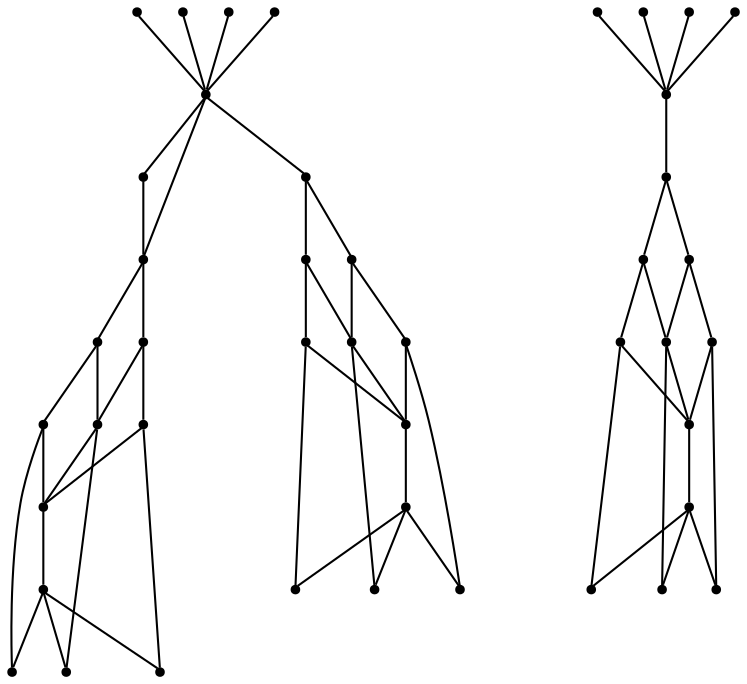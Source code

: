 graph {
  node [shape=point,comment="{\"directed\":false,\"doi\":\"10.1007/978-3-319-73915-1_18\",\"figure\":\"6\"}"]

  v0 [pos="1488.4485261830087,1016.2857889297641"]
  v1 [pos="1488.4485261830087,1522.7134471335635"]
  v2 [pos="1400.3752292794832,494.4414349760468"]
  v3 [pos="1400.3752292794832,736.6457957503171"]
  v4 [pos="1400.3752292794832,1016.2857889297641"]
  v5 [pos="1400.3752292794832,1522.7134471335635"]
  v6 [pos="1400.375229279483,2029.1450954616714"]
  v7 [pos="1059.0770513811085,840.1359489662896"]
  v8 [pos="1059.0770513811085,322.69844090903007"]
  v9 [pos="1059.0770513811085,377.7461958668273"]
  v10 [pos="1488.4485261830087,2029.1450954616714"]
  v11 [pos="1444.4092547090158,934.8144451937742"]
  v12 [pos="1444.4092547090158,1441.2441064081825"]
  v13 [pos="1444.4092547090158,1947.6718123027108"]
  v14 [pos="1400.375229279483,868.7589705684027"]
  v15 [pos="1400.375229279483,1104.3602002103944"]
  v16 [pos="1400.375229279483,1181.4268282358123"]
  v17 [pos="1400.3752292794832,1375.187582586778"]
  v18 [pos="1400.3752292794832,1610.7877789296458"]
  v19 [pos="1400.3752292794832,1687.853325965211"]
  v20 [pos="1400.375229279483,1881.6162105020626"]
  v21 [pos="1400.375229279483,2117.216510174843"]
  v22 [pos="1400.375229279483,2194.2862539945413"]
  v23 [pos="1356.334781419763,934.8144451937742"]
  v24 [pos="1356.334781419763,1441.2441064081825"]
  v25 [pos="1356.3347814197627,1947.6718123027108"]
  v26 [pos="1312.2976083635544,1016.2857889297641"]
  v27 [pos="1312.2976083635544,1522.7134471335635"]
  v28 [pos="1312.2976083635544,2029.1450954616714"]
  v29 [pos="1059.078084692896,432.7938236493478"]
  v30 [pos="1059.078084692896,487.83935303980115"]
  v31 [pos="1059.078084692896,564.9038508793335"]
  v32 [pos="1059.078084692896,619.9505248472783"]
  v33 [pos="1059.078084692896,674.997103433765"]
  v34 [pos="1059.078084692896,730.044763010105"]
  v35 [pos="1059.0770513811085,950.2313317066071"]
  v36 [pos="1059.0770513811085,1071.3345612897751"]
  v37 [pos="1059.0770513811085,1247.4833202633974"]
  v38 [pos="1059.0770513811085,1511.7075874044122"]
  v39 [pos="1059.0770513811085,1632.8088457707906"]
  v40 [pos="1059.0770513811085,1753.9129973747154"]
  v41 [pos="1059.0770513811085,1963.0885398464477"]
  v42 [pos="1059.0770513811085,2084.1919204502574"]
  v43 [pos="1059.0770513811085,2205.2940928889375"]

  v0 -- v35 [id="-1",pos="1488.4485261830087,1016.2857889297641 1444.405185050283,961.240227745491 1401.9817906526207,981.4640217816486 1290.2763988132199,972.2501729804085 1229.9710511210592,967.2744402771852 1158.7346000729583,949.8051355603659 1059.0770513811085,950.2313317066071"]
  v1 -- v40 [id="-2",pos="1488.4485261830087,1522.7134471335635 1339.9552316702132,1576.689082714457 1213.9308727567632,1663.1184817902008 1059.0770513811085,1753.9129973747154"]
  v2 -- v20 [id="-3",pos="1400.3752292794832,494.4414349760468 1642.5783616289636,575.9127469182176 1809.0173568249993,1346.3385387240435 1400.375229279483,1881.6162105020626"]
  v3 -- v17 [id="-5",pos="1400.3752292794832,736.6457957503171 1598.542237781647,840.1350269455329 1554.501789921927,1280.512233947393 1400.3752292794832,1375.187582586778"]
  v4 -- v36 [id="-6",pos="1400.3752292794832,1016.2857889297641 1345.3227300080932,1038.3056476057795 1345.3227300080932,1082.3413589365928 1059.0770513811085,1071.3345612897751"]
  v5 -- v39 [id="-7",pos="1400.3752292794832,1522.7134471335635 1345.3227300080932,1544.7343867994316 1301.2864789839412,1577.7642860918222 1059.0770513811085,1632.8088457707906"]
  v6 -- v42 [id="-8",pos="1400.375229279483,2029.1450954616714 1345.3227300080932,2051.167068426663 1356.3328101788143,2073.1828257000034 1059.0770513811085,2084.1919204502574"]
  v0 -- v15 [id="-17",pos="1488.4485261830087,1016.2857889297641 1400.375229279483,1104.3602002103944 1400.375229279483,1104.3602002103944 1400.375229279483,1104.3602002103944"]
  v1 -- v18 [id="-18",pos="1488.4485261830087,1522.7134471335635 1400.3752292794832,1610.7877789296458 1400.3752292794832,1610.7877789296458 1400.3752292794832,1610.7877789296458"]
  v10 -- v21 [id="-19",pos="1488.4485261830087,2029.1450954616714 1400.375229279483,2117.216510174843 1400.375229279483,2117.216510174843 1400.375229279483,2117.216510174843"]
  v10 -- v43 [id="-20",pos="1488.4485261830087,2029.1450954616714 1059.0770513811085,2205.2940928889375 1059.0770513811085,2205.2940928889375 1059.0770513811085,2205.2940928889375"]
  v11 -- v0 [id="-21",pos="1444.4092547090158,934.8144451937742 1488.4485261830087,1016.2857889297641 1488.4485261830087,1016.2857889297641 1488.4485261830087,1016.2857889297641"]
  v11 -- v4 [id="-22",pos="1444.4092547090158,934.8144451937742 1400.3752292794832,1016.2857889297641 1400.3752292794832,1016.2857889297641 1400.3752292794832,1016.2857889297641"]
  v12 -- v1 [id="-23",pos="1444.4092547090158,1441.2441064081825 1488.4485261830087,1522.7134471335635 1488.4485261830087,1522.7134471335635 1488.4485261830087,1522.7134471335635"]
  v12 -- v5 [id="-24",pos="1444.4092547090158,1441.2441064081825 1400.3752292794832,1522.7134471335635 1400.3752292794832,1522.7134471335635 1400.3752292794832,1522.7134471335635"]
  v13 -- v10 [id="-25",pos="1444.4092547090158,1947.6718123027108 1488.4485261830087,2029.1450954616714 1488.4485261830087,2029.1450954616714 1488.4485261830087,2029.1450954616714"]
  v13 -- v6 [id="-26",pos="1444.4092547090158,1947.6718123027108 1400.375229279483,2029.1450954616714 1400.375229279483,2029.1450954616714 1400.375229279483,2029.1450954616714"]
  v3 -- v7 [id="-29",pos="1400.3752292794832,736.6457957503171 1059.0770513811085,840.1359489662896 1059.0770513811085,840.1359489662896 1059.0770513811085,840.1359489662896"]
  v3 -- v14 [id="-30",pos="1400.3752292794832,736.6457957503171 1400.375229279483,868.7589705684027 1400.375229279483,868.7589705684027 1400.375229279483,868.7589705684027"]
  v14 -- v11 [id="-33",pos="1400.375229279483,868.7589705684027 1444.4092547090158,934.8144451937742 1444.4092547090158,934.8144451937742 1444.4092547090158,934.8144451937742"]
  v14 -- v23 [id="-34",pos="1400.375229279483,868.7589705684027 1356.334781419763,934.8144451937742 1356.334781419763,934.8144451937742 1356.334781419763,934.8144451937742"]
  v4 -- v15 [id="-35",pos="1400.3752292794832,1016.2857889297641 1400.375229279483,1104.3602002103944 1400.375229279483,1104.3602002103944 1400.375229279483,1104.3602002103944"]
  v15 -- v16 [id="-36",pos="1400.375229279483,1104.3602002103944 1400.375229279483,1181.4268282358123 1400.375229279483,1181.4268282358123 1400.375229279483,1181.4268282358123"]
  v16 -- v36 [id="-37",pos="1400.375229279483,1181.4268282358123 1059.0770513811085,1071.3345612897751 1059.0770513811085,1071.3345612897751 1059.0770513811085,1071.3345612897751"]
  v16 -- v35 [id="-39",pos="1400.375229279483,1181.4268282358123 1059.0770513811085,950.2313317066071 1059.0770513811085,950.2313317066071 1059.0770513811085,950.2313317066071"]
  v16 -- v37 [id="-40",pos="1400.375229279483,1181.4268282358123 1059.0770513811085,1247.4833202633974 1059.0770513811085,1247.4833202633974 1059.0770513811085,1247.4833202633974"]
  v17 -- v24 [id="-41",pos="1400.3752292794832,1375.187582586778 1356.334781419763,1441.2441064081825 1356.334781419763,1441.2441064081825 1356.334781419763,1441.2441064081825"]
  v17 -- v12 [id="-42",pos="1400.3752292794832,1375.187582586778 1444.4092547090158,1441.2441064081825 1444.4092547090158,1441.2441064081825 1444.4092547090158,1441.2441064081825"]
  v5 -- v18 [id="-43",pos="1400.3752292794832,1522.7134471335635 1400.3752292794832,1610.7877789296458 1400.3752292794832,1610.7877789296458 1400.3752292794832,1610.7877789296458"]
  v18 -- v19 [id="-44",pos="1400.3752292794832,1610.7877789296458 1400.3752292794832,1687.853325965211 1400.3752292794832,1687.853325965211 1400.3752292794832,1687.853325965211"]
  v19 -- v39 [id="-45",pos="1400.3752292794832,1687.853325965211 1059.0770513811085,1632.8088457707906 1059.0770513811085,1632.8088457707906 1059.0770513811085,1632.8088457707906"]
  v19 -- v40 [id="-46",pos="1400.3752292794832,1687.853325965211 1059.0770513811085,1753.9129973747154 1059.0770513811085,1753.9129973747154 1059.0770513811085,1753.9129973747154"]
  v19 -- v38 [id="-47",pos="1400.3752292794832,1687.853325965211 1059.0770513811085,1511.7075874044122 1059.0770513811085,1511.7075874044122 1059.0770513811085,1511.7075874044122"]
  v20 -- v25 [id="-49",pos="1400.375229279483,1881.6162105020626 1356.3347814197627,1947.6718123027108 1356.3347814197627,1947.6718123027108 1356.3347814197627,1947.6718123027108"]
  v20 -- v13 [id="-50",pos="1400.375229279483,1881.6162105020626 1444.4092547090158,1947.6718123027108 1444.4092547090158,1947.6718123027108 1444.4092547090158,1947.6718123027108"]
  v6 -- v21 [id="-51",pos="1400.375229279483,2029.1450954616714 1400.375229279483,2117.216510174843 1400.375229279483,2117.216510174843 1400.375229279483,2117.216510174843"]
  v21 -- v22 [id="-52",pos="1400.375229279483,2117.216510174843 1400.375229279483,2194.2862539945413 1400.375229279483,2194.2862539945413 1400.375229279483,2194.2862539945413"]
  v22 -- v42 [id="-53",pos="1400.375229279483,2194.2862539945413 1059.0770513811085,2084.1919204502574 1059.0770513811085,2084.1919204502574 1059.0770513811085,2084.1919204502574"]
  v22 -- v43 [id="-54",pos="1400.375229279483,2194.2862539945413 1059.0770513811085,2205.2940928889375 1059.0770513811085,2205.2940928889375 1059.0770513811085,2205.2940928889375"]
  v22 -- v41 [id="-56",pos="1400.375229279483,2194.2862539945413 1059.0770513811085,1963.0885398464477 1059.0770513811085,1963.0885398464477 1059.0770513811085,1963.0885398464477"]
  v23 -- v4 [id="-60",pos="1356.334781419763,934.8144451937742 1400.3752292794832,1016.2857889297641 1400.3752292794832,1016.2857889297641 1400.3752292794832,1016.2857889297641"]
  v23 -- v26 [id="-61",pos="1356.334781419763,934.8144451937742 1312.2976083635544,1016.2857889297641 1312.2976083635544,1016.2857889297641 1312.2976083635544,1016.2857889297641"]
  v24 -- v27 [id="-62",pos="1356.334781419763,1441.2441064081825 1312.2976083635544,1522.7134471335635 1312.2976083635544,1522.7134471335635 1312.2976083635544,1522.7134471335635"]
  v24 -- v5 [id="-63",pos="1356.334781419763,1441.2441064081825 1400.3752292794832,1522.7134471335635 1400.3752292794832,1522.7134471335635 1400.3752292794832,1522.7134471335635"]
  v25 -- v6 [id="-64",pos="1356.3347814197627,1947.6718123027108 1400.375229279483,2029.1450954616714 1400.375229279483,2029.1450954616714 1400.375229279483,2029.1450954616714"]
  v25 -- v28 [id="-65",pos="1356.3347814197627,1947.6718123027108 1312.2976083635544,2029.1450954616714 1312.2976083635544,2029.1450954616714 1312.2976083635544,2029.1450954616714"]
  v26 -- v37 [id="-66",pos="1312.2976083635544,1016.2857889297641 1059.0770513811085,1247.4833202633974 1059.0770513811085,1247.4833202633974 1059.0770513811085,1247.4833202633974"]
  v26 -- v15 [id="-67",pos="1312.2976083635544,1016.2857889297641 1400.375229279483,1104.3602002103944 1400.375229279483,1104.3602002103944 1400.375229279483,1104.3602002103944"]
  v27 -- v18 [id="-68",pos="1312.2976083635544,1522.7134471335635 1400.3752292794832,1610.7877789296458 1400.3752292794832,1610.7877789296458 1400.3752292794832,1610.7877789296458"]
  v27 -- v38 [id="-69",pos="1312.2976083635544,1522.7134471335635 1059.0770513811085,1511.7075874044122 1059.0770513811085,1511.7075874044122 1059.0770513811085,1511.7075874044122"]
  v28 -- v41 [id="-70",pos="1312.2976083635544,2029.1450954616714 1059.0770513811085,1963.0885398464477 1059.0770513811085,1963.0885398464477 1059.0770513811085,1963.0885398464477"]
  v28 -- v21 [id="-71",pos="1312.2976083635544,2029.1450954616714 1400.375229279483,2117.216510174843 1400.375229279483,2117.216510174843 1400.375229279483,2117.216510174843"]
  v7 -- v14 [id="-72",pos="1059.0770513811085,840.1359489662896 1400.375229279483,868.7589705684027 1400.375229279483,868.7589705684027 1400.375229279483,868.7589705684027"]
  v8 -- v2 [id="-73",pos="1059.0770513811085,322.69844090903007 1400.3752292794832,494.4414349760468 1400.3752292794832,494.4414349760468 1400.3752292794832,494.4414349760468"]
  v9 -- v2 [id="-74",pos="1059.0770513811085,377.7461958668273 1400.3752292794832,494.4414349760468 1400.3752292794832,494.4414349760468 1400.3752292794832,494.4414349760468"]
  v29 -- v2 [id="-75",pos="1059.078084692896,432.7938236493478 1400.3752292794832,494.4414349760468 1400.3752292794832,494.4414349760468 1400.3752292794832,494.4414349760468"]
  v30 -- v2 [id="-76",pos="1059.078084692896,487.83935303980115 1400.3752292794832,494.4414349760468 1400.3752292794832,494.4414349760468 1400.3752292794832,494.4414349760468"]
  v31 -- v3 [id="-77",pos="1059.078084692896,564.9038508793335 1400.3752292794832,736.6457957503171 1400.3752292794832,736.6457957503171 1400.3752292794832,736.6457957503171"]
  v32 -- v3 [id="-78",pos="1059.078084692896,619.9505248472783 1400.3752292794832,736.6457957503171 1400.3752292794832,736.6457957503171 1400.3752292794832,736.6457957503171"]
  v33 -- v3 [id="-79",pos="1059.078084692896,674.997103433765 1400.3752292794832,736.6457957503171 1400.3752292794832,736.6457957503171 1400.3752292794832,736.6457957503171"]
  v34 -- v3 [id="-80",pos="1059.078084692896,730.044763010105 1400.3752292794832,736.6457957503171 1400.3752292794832,736.6457957503171 1400.3752292794832,736.6457957503171"]
}